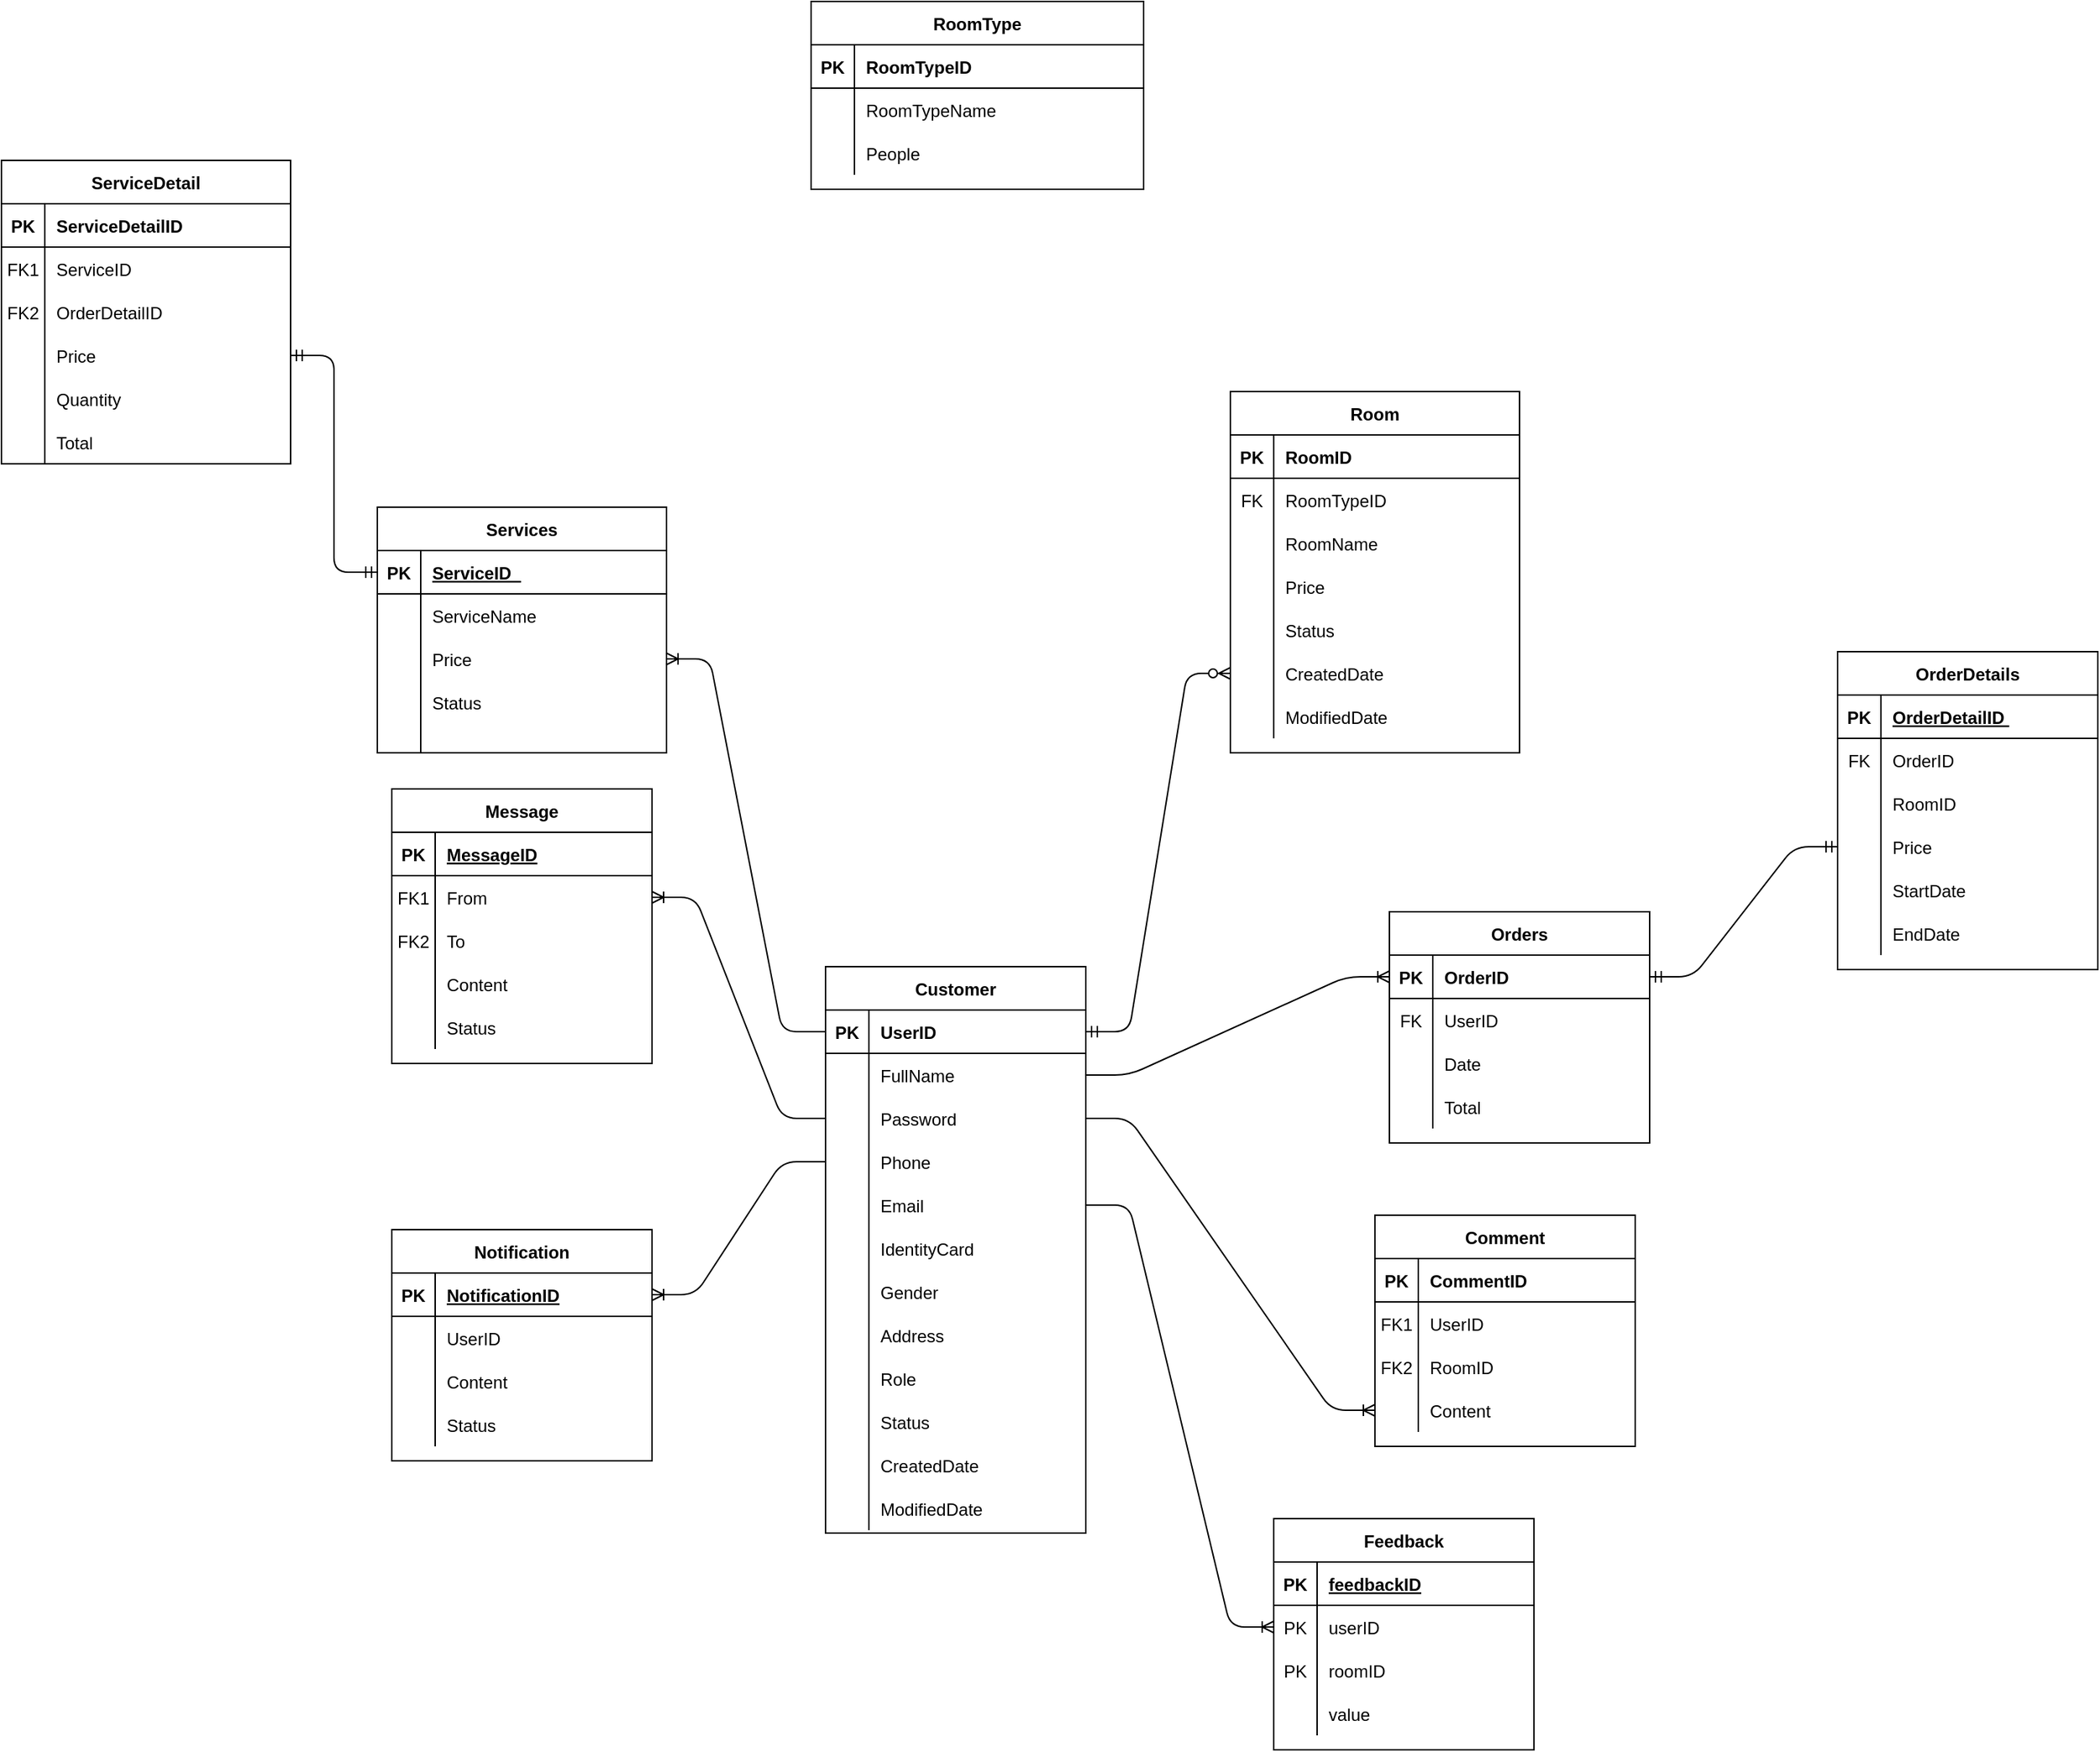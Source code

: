 <mxfile version="14.4.8" type="github">
  <diagram id="R2lEEEUBdFMjLlhIrx00" name="Page-1">
    <mxGraphModel dx="2507" dy="2073" grid="1" gridSize="10" guides="1" tooltips="1" connect="1" arrows="1" fold="1" page="1" pageScale="1" pageWidth="850" pageHeight="1100" math="0" shadow="0" extFonts="Permanent Marker^https://fonts.googleapis.com/css?family=Permanent+Marker">
      <root>
        <mxCell id="0" />
        <mxCell id="1" parent="0" />
        <mxCell id="v1CjHUXuJTy0p24sqQRY-21" value="Room" style="shape=table;startSize=30;container=1;collapsible=1;childLayout=tableLayout;fixedRows=1;rowLines=0;fontStyle=1;align=center;resizeLast=1;" parent="1" vertex="1">
          <mxGeometry x="610" y="150" width="200" height="250" as="geometry" />
        </mxCell>
        <mxCell id="v1CjHUXuJTy0p24sqQRY-22" value="" style="shape=partialRectangle;collapsible=0;dropTarget=0;pointerEvents=0;fillColor=none;top=0;left=0;bottom=1;right=0;points=[[0,0.5],[1,0.5]];portConstraint=eastwest;" parent="v1CjHUXuJTy0p24sqQRY-21" vertex="1">
          <mxGeometry y="30" width="200" height="30" as="geometry" />
        </mxCell>
        <mxCell id="v1CjHUXuJTy0p24sqQRY-23" value="PK" style="shape=partialRectangle;connectable=0;fillColor=none;top=0;left=0;bottom=0;right=0;fontStyle=1;overflow=hidden;" parent="v1CjHUXuJTy0p24sqQRY-22" vertex="1">
          <mxGeometry width="30" height="30" as="geometry" />
        </mxCell>
        <mxCell id="v1CjHUXuJTy0p24sqQRY-24" value="RoomID   " style="shape=partialRectangle;connectable=0;fillColor=none;top=0;left=0;bottom=0;right=0;align=left;spacingLeft=6;fontStyle=1;overflow=hidden;" parent="v1CjHUXuJTy0p24sqQRY-22" vertex="1">
          <mxGeometry x="30" width="170" height="30" as="geometry" />
        </mxCell>
        <mxCell id="v1CjHUXuJTy0p24sqQRY-25" value="" style="shape=partialRectangle;collapsible=0;dropTarget=0;pointerEvents=0;fillColor=none;top=0;left=0;bottom=0;right=0;points=[[0,0.5],[1,0.5]];portConstraint=eastwest;" parent="v1CjHUXuJTy0p24sqQRY-21" vertex="1">
          <mxGeometry y="60" width="200" height="30" as="geometry" />
        </mxCell>
        <mxCell id="v1CjHUXuJTy0p24sqQRY-26" value="FK" style="shape=partialRectangle;connectable=0;fillColor=none;top=0;left=0;bottom=0;right=0;editable=1;overflow=hidden;" parent="v1CjHUXuJTy0p24sqQRY-25" vertex="1">
          <mxGeometry width="30" height="30" as="geometry" />
        </mxCell>
        <mxCell id="v1CjHUXuJTy0p24sqQRY-27" value="RoomTypeID  " style="shape=partialRectangle;connectable=0;fillColor=none;top=0;left=0;bottom=0;right=0;align=left;spacingLeft=6;overflow=hidden;" parent="v1CjHUXuJTy0p24sqQRY-25" vertex="1">
          <mxGeometry x="30" width="170" height="30" as="geometry" />
        </mxCell>
        <mxCell id="v1CjHUXuJTy0p24sqQRY-28" value="" style="shape=partialRectangle;collapsible=0;dropTarget=0;pointerEvents=0;fillColor=none;top=0;left=0;bottom=0;right=0;points=[[0,0.5],[1,0.5]];portConstraint=eastwest;" parent="v1CjHUXuJTy0p24sqQRY-21" vertex="1">
          <mxGeometry y="90" width="200" height="30" as="geometry" />
        </mxCell>
        <mxCell id="v1CjHUXuJTy0p24sqQRY-29" value="" style="shape=partialRectangle;connectable=0;fillColor=none;top=0;left=0;bottom=0;right=0;editable=1;overflow=hidden;" parent="v1CjHUXuJTy0p24sqQRY-28" vertex="1">
          <mxGeometry width="30" height="30" as="geometry" />
        </mxCell>
        <mxCell id="v1CjHUXuJTy0p24sqQRY-30" value="RoomName  " style="shape=partialRectangle;connectable=0;fillColor=none;top=0;left=0;bottom=0;right=0;align=left;spacingLeft=6;overflow=hidden;" parent="v1CjHUXuJTy0p24sqQRY-28" vertex="1">
          <mxGeometry x="30" width="170" height="30" as="geometry" />
        </mxCell>
        <mxCell id="v1CjHUXuJTy0p24sqQRY-31" value="" style="shape=partialRectangle;collapsible=0;dropTarget=0;pointerEvents=0;fillColor=none;top=0;left=0;bottom=0;right=0;points=[[0,0.5],[1,0.5]];portConstraint=eastwest;" parent="v1CjHUXuJTy0p24sqQRY-21" vertex="1">
          <mxGeometry y="120" width="200" height="30" as="geometry" />
        </mxCell>
        <mxCell id="v1CjHUXuJTy0p24sqQRY-32" value="" style="shape=partialRectangle;connectable=0;fillColor=none;top=0;left=0;bottom=0;right=0;editable=1;overflow=hidden;" parent="v1CjHUXuJTy0p24sqQRY-31" vertex="1">
          <mxGeometry width="30" height="30" as="geometry" />
        </mxCell>
        <mxCell id="v1CjHUXuJTy0p24sqQRY-33" value="Price   " style="shape=partialRectangle;connectable=0;fillColor=none;top=0;left=0;bottom=0;right=0;align=left;spacingLeft=6;overflow=hidden;" parent="v1CjHUXuJTy0p24sqQRY-31" vertex="1">
          <mxGeometry x="30" width="170" height="30" as="geometry" />
        </mxCell>
        <mxCell id="v1CjHUXuJTy0p24sqQRY-34" value="" style="shape=partialRectangle;collapsible=0;dropTarget=0;pointerEvents=0;fillColor=none;top=0;left=0;bottom=0;right=0;points=[[0,0.5],[1,0.5]];portConstraint=eastwest;" parent="v1CjHUXuJTy0p24sqQRY-21" vertex="1">
          <mxGeometry y="150" width="200" height="30" as="geometry" />
        </mxCell>
        <mxCell id="v1CjHUXuJTy0p24sqQRY-35" value="" style="shape=partialRectangle;connectable=0;fillColor=none;top=0;left=0;bottom=0;right=0;editable=1;overflow=hidden;" parent="v1CjHUXuJTy0p24sqQRY-34" vertex="1">
          <mxGeometry width="30" height="30" as="geometry" />
        </mxCell>
        <mxCell id="v1CjHUXuJTy0p24sqQRY-36" value="Status   " style="shape=partialRectangle;connectable=0;fillColor=none;top=0;left=0;bottom=0;right=0;align=left;spacingLeft=6;overflow=hidden;" parent="v1CjHUXuJTy0p24sqQRY-34" vertex="1">
          <mxGeometry x="30" width="170" height="30" as="geometry" />
        </mxCell>
        <mxCell id="v1CjHUXuJTy0p24sqQRY-37" value="" style="shape=partialRectangle;collapsible=0;dropTarget=0;pointerEvents=0;fillColor=none;top=0;left=0;bottom=0;right=0;points=[[0,0.5],[1,0.5]];portConstraint=eastwest;" parent="v1CjHUXuJTy0p24sqQRY-21" vertex="1">
          <mxGeometry y="180" width="200" height="30" as="geometry" />
        </mxCell>
        <mxCell id="v1CjHUXuJTy0p24sqQRY-38" value="" style="shape=partialRectangle;connectable=0;fillColor=none;top=0;left=0;bottom=0;right=0;editable=1;overflow=hidden;" parent="v1CjHUXuJTy0p24sqQRY-37" vertex="1">
          <mxGeometry width="30" height="30" as="geometry" />
        </mxCell>
        <mxCell id="v1CjHUXuJTy0p24sqQRY-39" value="CreatedDate   " style="shape=partialRectangle;connectable=0;fillColor=none;top=0;left=0;bottom=0;right=0;align=left;spacingLeft=6;overflow=hidden;" parent="v1CjHUXuJTy0p24sqQRY-37" vertex="1">
          <mxGeometry x="30" width="170" height="30" as="geometry" />
        </mxCell>
        <mxCell id="v1CjHUXuJTy0p24sqQRY-40" value="" style="shape=partialRectangle;collapsible=0;dropTarget=0;pointerEvents=0;fillColor=none;top=0;left=0;bottom=0;right=0;points=[[0,0.5],[1,0.5]];portConstraint=eastwest;" parent="v1CjHUXuJTy0p24sqQRY-21" vertex="1">
          <mxGeometry y="210" width="200" height="30" as="geometry" />
        </mxCell>
        <mxCell id="v1CjHUXuJTy0p24sqQRY-41" value="" style="shape=partialRectangle;connectable=0;fillColor=none;top=0;left=0;bottom=0;right=0;editable=1;overflow=hidden;" parent="v1CjHUXuJTy0p24sqQRY-40" vertex="1">
          <mxGeometry width="30" height="30" as="geometry" />
        </mxCell>
        <mxCell id="v1CjHUXuJTy0p24sqQRY-42" value="ModifiedDate   " style="shape=partialRectangle;connectable=0;fillColor=none;top=0;left=0;bottom=0;right=0;align=left;spacingLeft=6;overflow=hidden;" parent="v1CjHUXuJTy0p24sqQRY-40" vertex="1">
          <mxGeometry x="30" width="170" height="30" as="geometry" />
        </mxCell>
        <mxCell id="v1CjHUXuJTy0p24sqQRY-43" value="RoomType" style="shape=table;startSize=30;container=1;collapsible=1;childLayout=tableLayout;fixedRows=1;rowLines=0;fontStyle=1;align=center;resizeLast=1;" parent="1" vertex="1">
          <mxGeometry x="320" y="-120" width="230" height="130" as="geometry" />
        </mxCell>
        <mxCell id="v1CjHUXuJTy0p24sqQRY-44" value="" style="shape=partialRectangle;collapsible=0;dropTarget=0;pointerEvents=0;fillColor=none;top=0;left=0;bottom=1;right=0;points=[[0,0.5],[1,0.5]];portConstraint=eastwest;" parent="v1CjHUXuJTy0p24sqQRY-43" vertex="1">
          <mxGeometry y="30" width="230" height="30" as="geometry" />
        </mxCell>
        <mxCell id="v1CjHUXuJTy0p24sqQRY-45" value="PK" style="shape=partialRectangle;connectable=0;fillColor=none;top=0;left=0;bottom=0;right=0;fontStyle=1;overflow=hidden;" parent="v1CjHUXuJTy0p24sqQRY-44" vertex="1">
          <mxGeometry width="30" height="30" as="geometry" />
        </mxCell>
        <mxCell id="v1CjHUXuJTy0p24sqQRY-46" value="RoomTypeID  " style="shape=partialRectangle;connectable=0;fillColor=none;top=0;left=0;bottom=0;right=0;align=left;spacingLeft=6;fontStyle=1;overflow=hidden;" parent="v1CjHUXuJTy0p24sqQRY-44" vertex="1">
          <mxGeometry x="30" width="200" height="30" as="geometry" />
        </mxCell>
        <mxCell id="v1CjHUXuJTy0p24sqQRY-47" value="" style="shape=partialRectangle;collapsible=0;dropTarget=0;pointerEvents=0;fillColor=none;top=0;left=0;bottom=0;right=0;points=[[0,0.5],[1,0.5]];portConstraint=eastwest;" parent="v1CjHUXuJTy0p24sqQRY-43" vertex="1">
          <mxGeometry y="60" width="230" height="30" as="geometry" />
        </mxCell>
        <mxCell id="v1CjHUXuJTy0p24sqQRY-48" value="" style="shape=partialRectangle;connectable=0;fillColor=none;top=0;left=0;bottom=0;right=0;editable=1;overflow=hidden;" parent="v1CjHUXuJTy0p24sqQRY-47" vertex="1">
          <mxGeometry width="30" height="30" as="geometry" />
        </mxCell>
        <mxCell id="v1CjHUXuJTy0p24sqQRY-49" value="RoomTypeName  " style="shape=partialRectangle;connectable=0;fillColor=none;top=0;left=0;bottom=0;right=0;align=left;spacingLeft=6;overflow=hidden;" parent="v1CjHUXuJTy0p24sqQRY-47" vertex="1">
          <mxGeometry x="30" width="200" height="30" as="geometry" />
        </mxCell>
        <mxCell id="v1CjHUXuJTy0p24sqQRY-50" value="" style="shape=partialRectangle;collapsible=0;dropTarget=0;pointerEvents=0;fillColor=none;top=0;left=0;bottom=0;right=0;points=[[0,0.5],[1,0.5]];portConstraint=eastwest;" parent="v1CjHUXuJTy0p24sqQRY-43" vertex="1">
          <mxGeometry y="90" width="230" height="30" as="geometry" />
        </mxCell>
        <mxCell id="v1CjHUXuJTy0p24sqQRY-51" value="" style="shape=partialRectangle;connectable=0;fillColor=none;top=0;left=0;bottom=0;right=0;editable=1;overflow=hidden;" parent="v1CjHUXuJTy0p24sqQRY-50" vertex="1">
          <mxGeometry width="30" height="30" as="geometry" />
        </mxCell>
        <mxCell id="v1CjHUXuJTy0p24sqQRY-52" value="People   " style="shape=partialRectangle;connectable=0;fillColor=none;top=0;left=0;bottom=0;right=0;align=left;spacingLeft=6;overflow=hidden;" parent="v1CjHUXuJTy0p24sqQRY-50" vertex="1">
          <mxGeometry x="30" width="200" height="30" as="geometry" />
        </mxCell>
        <mxCell id="v1CjHUXuJTy0p24sqQRY-53" value="Orders" style="shape=table;startSize=30;container=1;collapsible=1;childLayout=tableLayout;fixedRows=1;rowLines=0;fontStyle=1;align=center;resizeLast=1;" parent="1" vertex="1">
          <mxGeometry x="720" y="510" width="180" height="160" as="geometry" />
        </mxCell>
        <mxCell id="v1CjHUXuJTy0p24sqQRY-54" value="" style="shape=partialRectangle;collapsible=0;dropTarget=0;pointerEvents=0;fillColor=none;top=0;left=0;bottom=1;right=0;points=[[0,0.5],[1,0.5]];portConstraint=eastwest;" parent="v1CjHUXuJTy0p24sqQRY-53" vertex="1">
          <mxGeometry y="30" width="180" height="30" as="geometry" />
        </mxCell>
        <mxCell id="v1CjHUXuJTy0p24sqQRY-55" value="PK" style="shape=partialRectangle;connectable=0;fillColor=none;top=0;left=0;bottom=0;right=0;fontStyle=1;overflow=hidden;" parent="v1CjHUXuJTy0p24sqQRY-54" vertex="1">
          <mxGeometry width="30" height="30" as="geometry" />
        </mxCell>
        <mxCell id="v1CjHUXuJTy0p24sqQRY-56" value="OrderID " style="shape=partialRectangle;connectable=0;fillColor=none;top=0;left=0;bottom=0;right=0;align=left;spacingLeft=6;fontStyle=1;overflow=hidden;" parent="v1CjHUXuJTy0p24sqQRY-54" vertex="1">
          <mxGeometry x="30" width="150" height="30" as="geometry" />
        </mxCell>
        <mxCell id="v1CjHUXuJTy0p24sqQRY-57" value="" style="shape=partialRectangle;collapsible=0;dropTarget=0;pointerEvents=0;fillColor=none;top=0;left=0;bottom=0;right=0;points=[[0,0.5],[1,0.5]];portConstraint=eastwest;" parent="v1CjHUXuJTy0p24sqQRY-53" vertex="1">
          <mxGeometry y="60" width="180" height="30" as="geometry" />
        </mxCell>
        <mxCell id="v1CjHUXuJTy0p24sqQRY-58" value="FK" style="shape=partialRectangle;connectable=0;fillColor=none;top=0;left=0;bottom=0;right=0;editable=1;overflow=hidden;" parent="v1CjHUXuJTy0p24sqQRY-57" vertex="1">
          <mxGeometry width="30" height="30" as="geometry" />
        </mxCell>
        <mxCell id="v1CjHUXuJTy0p24sqQRY-59" value="UserID   " style="shape=partialRectangle;connectable=0;fillColor=none;top=0;left=0;bottom=0;right=0;align=left;spacingLeft=6;overflow=hidden;" parent="v1CjHUXuJTy0p24sqQRY-57" vertex="1">
          <mxGeometry x="30" width="150" height="30" as="geometry" />
        </mxCell>
        <mxCell id="v1CjHUXuJTy0p24sqQRY-60" value="" style="shape=partialRectangle;collapsible=0;dropTarget=0;pointerEvents=0;fillColor=none;top=0;left=0;bottom=0;right=0;points=[[0,0.5],[1,0.5]];portConstraint=eastwest;" parent="v1CjHUXuJTy0p24sqQRY-53" vertex="1">
          <mxGeometry y="90" width="180" height="30" as="geometry" />
        </mxCell>
        <mxCell id="v1CjHUXuJTy0p24sqQRY-61" value="" style="shape=partialRectangle;connectable=0;fillColor=none;top=0;left=0;bottom=0;right=0;editable=1;overflow=hidden;" parent="v1CjHUXuJTy0p24sqQRY-60" vertex="1">
          <mxGeometry width="30" height="30" as="geometry" />
        </mxCell>
        <mxCell id="v1CjHUXuJTy0p24sqQRY-62" value="Date  " style="shape=partialRectangle;connectable=0;fillColor=none;top=0;left=0;bottom=0;right=0;align=left;spacingLeft=6;overflow=hidden;" parent="v1CjHUXuJTy0p24sqQRY-60" vertex="1">
          <mxGeometry x="30" width="150" height="30" as="geometry" />
        </mxCell>
        <mxCell id="v1CjHUXuJTy0p24sqQRY-63" value="" style="shape=partialRectangle;collapsible=0;dropTarget=0;pointerEvents=0;fillColor=none;top=0;left=0;bottom=0;right=0;points=[[0,0.5],[1,0.5]];portConstraint=eastwest;" parent="v1CjHUXuJTy0p24sqQRY-53" vertex="1">
          <mxGeometry y="120" width="180" height="30" as="geometry" />
        </mxCell>
        <mxCell id="v1CjHUXuJTy0p24sqQRY-64" value="" style="shape=partialRectangle;connectable=0;fillColor=none;top=0;left=0;bottom=0;right=0;editable=1;overflow=hidden;" parent="v1CjHUXuJTy0p24sqQRY-63" vertex="1">
          <mxGeometry width="30" height="30" as="geometry" />
        </mxCell>
        <mxCell id="v1CjHUXuJTy0p24sqQRY-65" value="Total " style="shape=partialRectangle;connectable=0;fillColor=none;top=0;left=0;bottom=0;right=0;align=left;spacingLeft=6;overflow=hidden;" parent="v1CjHUXuJTy0p24sqQRY-63" vertex="1">
          <mxGeometry x="30" width="150" height="30" as="geometry" />
        </mxCell>
        <mxCell id="v1CjHUXuJTy0p24sqQRY-66" value="OrderDetails" style="shape=table;startSize=30;container=1;collapsible=1;childLayout=tableLayout;fixedRows=1;rowLines=0;fontStyle=1;align=center;resizeLast=1;" parent="1" vertex="1">
          <mxGeometry x="1030" y="330" width="180" height="220" as="geometry" />
        </mxCell>
        <mxCell id="v1CjHUXuJTy0p24sqQRY-67" value="" style="shape=partialRectangle;collapsible=0;dropTarget=0;pointerEvents=0;fillColor=none;top=0;left=0;bottom=1;right=0;points=[[0,0.5],[1,0.5]];portConstraint=eastwest;" parent="v1CjHUXuJTy0p24sqQRY-66" vertex="1">
          <mxGeometry y="30" width="180" height="30" as="geometry" />
        </mxCell>
        <mxCell id="v1CjHUXuJTy0p24sqQRY-68" value="PK" style="shape=partialRectangle;connectable=0;fillColor=none;top=0;left=0;bottom=0;right=0;fontStyle=1;overflow=hidden;" parent="v1CjHUXuJTy0p24sqQRY-67" vertex="1">
          <mxGeometry width="30" height="30" as="geometry" />
        </mxCell>
        <mxCell id="v1CjHUXuJTy0p24sqQRY-69" value="OrderDetailID " style="shape=partialRectangle;connectable=0;fillColor=none;top=0;left=0;bottom=0;right=0;align=left;spacingLeft=6;fontStyle=5;overflow=hidden;" parent="v1CjHUXuJTy0p24sqQRY-67" vertex="1">
          <mxGeometry x="30" width="150" height="30" as="geometry" />
        </mxCell>
        <mxCell id="v1CjHUXuJTy0p24sqQRY-70" value="" style="shape=partialRectangle;collapsible=0;dropTarget=0;pointerEvents=0;fillColor=none;top=0;left=0;bottom=0;right=0;points=[[0,0.5],[1,0.5]];portConstraint=eastwest;" parent="v1CjHUXuJTy0p24sqQRY-66" vertex="1">
          <mxGeometry y="60" width="180" height="30" as="geometry" />
        </mxCell>
        <mxCell id="v1CjHUXuJTy0p24sqQRY-71" value="FK" style="shape=partialRectangle;connectable=0;fillColor=none;top=0;left=0;bottom=0;right=0;editable=1;overflow=hidden;" parent="v1CjHUXuJTy0p24sqQRY-70" vertex="1">
          <mxGeometry width="30" height="30" as="geometry" />
        </mxCell>
        <mxCell id="v1CjHUXuJTy0p24sqQRY-72" value="OrderID  " style="shape=partialRectangle;connectable=0;fillColor=none;top=0;left=0;bottom=0;right=0;align=left;spacingLeft=6;overflow=hidden;" parent="v1CjHUXuJTy0p24sqQRY-70" vertex="1">
          <mxGeometry x="30" width="150" height="30" as="geometry" />
        </mxCell>
        <mxCell id="v1CjHUXuJTy0p24sqQRY-73" value="" style="shape=partialRectangle;collapsible=0;dropTarget=0;pointerEvents=0;fillColor=none;top=0;left=0;bottom=0;right=0;points=[[0,0.5],[1,0.5]];portConstraint=eastwest;" parent="v1CjHUXuJTy0p24sqQRY-66" vertex="1">
          <mxGeometry y="90" width="180" height="30" as="geometry" />
        </mxCell>
        <mxCell id="v1CjHUXuJTy0p24sqQRY-74" value="" style="shape=partialRectangle;connectable=0;fillColor=none;top=0;left=0;bottom=0;right=0;editable=1;overflow=hidden;" parent="v1CjHUXuJTy0p24sqQRY-73" vertex="1">
          <mxGeometry width="30" height="30" as="geometry" />
        </mxCell>
        <mxCell id="v1CjHUXuJTy0p24sqQRY-75" value="RoomID " style="shape=partialRectangle;connectable=0;fillColor=none;top=0;left=0;bottom=0;right=0;align=left;spacingLeft=6;overflow=hidden;" parent="v1CjHUXuJTy0p24sqQRY-73" vertex="1">
          <mxGeometry x="30" width="150" height="30" as="geometry" />
        </mxCell>
        <mxCell id="v1CjHUXuJTy0p24sqQRY-76" value="" style="shape=partialRectangle;collapsible=0;dropTarget=0;pointerEvents=0;fillColor=none;top=0;left=0;bottom=0;right=0;points=[[0,0.5],[1,0.5]];portConstraint=eastwest;" parent="v1CjHUXuJTy0p24sqQRY-66" vertex="1">
          <mxGeometry y="120" width="180" height="30" as="geometry" />
        </mxCell>
        <mxCell id="v1CjHUXuJTy0p24sqQRY-77" value="" style="shape=partialRectangle;connectable=0;fillColor=none;top=0;left=0;bottom=0;right=0;editable=1;overflow=hidden;" parent="v1CjHUXuJTy0p24sqQRY-76" vertex="1">
          <mxGeometry width="30" height="30" as="geometry" />
        </mxCell>
        <mxCell id="v1CjHUXuJTy0p24sqQRY-78" value="Price " style="shape=partialRectangle;connectable=0;fillColor=none;top=0;left=0;bottom=0;right=0;align=left;spacingLeft=6;overflow=hidden;" parent="v1CjHUXuJTy0p24sqQRY-76" vertex="1">
          <mxGeometry x="30" width="150" height="30" as="geometry" />
        </mxCell>
        <mxCell id="v1CjHUXuJTy0p24sqQRY-79" value="" style="shape=partialRectangle;collapsible=0;dropTarget=0;pointerEvents=0;fillColor=none;top=0;left=0;bottom=0;right=0;points=[[0,0.5],[1,0.5]];portConstraint=eastwest;" parent="v1CjHUXuJTy0p24sqQRY-66" vertex="1">
          <mxGeometry y="150" width="180" height="30" as="geometry" />
        </mxCell>
        <mxCell id="v1CjHUXuJTy0p24sqQRY-80" value="" style="shape=partialRectangle;connectable=0;fillColor=none;top=0;left=0;bottom=0;right=0;editable=1;overflow=hidden;" parent="v1CjHUXuJTy0p24sqQRY-79" vertex="1">
          <mxGeometry width="30" height="30" as="geometry" />
        </mxCell>
        <mxCell id="v1CjHUXuJTy0p24sqQRY-81" value="StartDate  " style="shape=partialRectangle;connectable=0;fillColor=none;top=0;left=0;bottom=0;right=0;align=left;spacingLeft=6;overflow=hidden;" parent="v1CjHUXuJTy0p24sqQRY-79" vertex="1">
          <mxGeometry x="30" width="150" height="30" as="geometry" />
        </mxCell>
        <mxCell id="v1CjHUXuJTy0p24sqQRY-82" value="" style="shape=partialRectangle;collapsible=0;dropTarget=0;pointerEvents=0;fillColor=none;top=0;left=0;bottom=0;right=0;points=[[0,0.5],[1,0.5]];portConstraint=eastwest;" parent="v1CjHUXuJTy0p24sqQRY-66" vertex="1">
          <mxGeometry y="180" width="180" height="30" as="geometry" />
        </mxCell>
        <mxCell id="v1CjHUXuJTy0p24sqQRY-83" value="" style="shape=partialRectangle;connectable=0;fillColor=none;top=0;left=0;bottom=0;right=0;editable=1;overflow=hidden;" parent="v1CjHUXuJTy0p24sqQRY-82" vertex="1">
          <mxGeometry width="30" height="30" as="geometry" />
        </mxCell>
        <mxCell id="v1CjHUXuJTy0p24sqQRY-84" value="EndDate " style="shape=partialRectangle;connectable=0;fillColor=none;top=0;left=0;bottom=0;right=0;align=left;spacingLeft=6;overflow=hidden;" parent="v1CjHUXuJTy0p24sqQRY-82" vertex="1">
          <mxGeometry x="30" width="150" height="30" as="geometry" />
        </mxCell>
        <mxCell id="v1CjHUXuJTy0p24sqQRY-85" value="Customer" style="shape=table;startSize=30;container=1;collapsible=1;childLayout=tableLayout;fixedRows=1;rowLines=0;fontStyle=1;align=center;resizeLast=1;" parent="1" vertex="1">
          <mxGeometry x="330" y="548" width="180" height="392" as="geometry" />
        </mxCell>
        <mxCell id="v1CjHUXuJTy0p24sqQRY-86" value="" style="shape=partialRectangle;collapsible=0;dropTarget=0;pointerEvents=0;fillColor=none;top=0;left=0;bottom=1;right=0;points=[[0,0.5],[1,0.5]];portConstraint=eastwest;" parent="v1CjHUXuJTy0p24sqQRY-85" vertex="1">
          <mxGeometry y="30" width="180" height="30" as="geometry" />
        </mxCell>
        <mxCell id="v1CjHUXuJTy0p24sqQRY-87" value="PK" style="shape=partialRectangle;connectable=0;fillColor=none;top=0;left=0;bottom=0;right=0;fontStyle=1;overflow=hidden;" parent="v1CjHUXuJTy0p24sqQRY-86" vertex="1">
          <mxGeometry width="30" height="30" as="geometry" />
        </mxCell>
        <mxCell id="v1CjHUXuJTy0p24sqQRY-88" value="UserID  " style="shape=partialRectangle;connectable=0;fillColor=none;top=0;left=0;bottom=0;right=0;align=left;spacingLeft=6;fontStyle=1;overflow=hidden;" parent="v1CjHUXuJTy0p24sqQRY-86" vertex="1">
          <mxGeometry x="30" width="150" height="30" as="geometry" />
        </mxCell>
        <mxCell id="v1CjHUXuJTy0p24sqQRY-89" value="" style="shape=partialRectangle;collapsible=0;dropTarget=0;pointerEvents=0;fillColor=none;top=0;left=0;bottom=0;right=0;points=[[0,0.5],[1,0.5]];portConstraint=eastwest;" parent="v1CjHUXuJTy0p24sqQRY-85" vertex="1">
          <mxGeometry y="60" width="180" height="30" as="geometry" />
        </mxCell>
        <mxCell id="v1CjHUXuJTy0p24sqQRY-90" value="" style="shape=partialRectangle;connectable=0;fillColor=none;top=0;left=0;bottom=0;right=0;editable=1;overflow=hidden;" parent="v1CjHUXuJTy0p24sqQRY-89" vertex="1">
          <mxGeometry width="30" height="30" as="geometry" />
        </mxCell>
        <mxCell id="v1CjHUXuJTy0p24sqQRY-91" value="FullName " style="shape=partialRectangle;connectable=0;fillColor=none;top=0;left=0;bottom=0;right=0;align=left;spacingLeft=6;overflow=hidden;" parent="v1CjHUXuJTy0p24sqQRY-89" vertex="1">
          <mxGeometry x="30" width="150" height="30" as="geometry" />
        </mxCell>
        <mxCell id="v1CjHUXuJTy0p24sqQRY-92" value="" style="shape=partialRectangle;collapsible=0;dropTarget=0;pointerEvents=0;fillColor=none;top=0;left=0;bottom=0;right=0;points=[[0,0.5],[1,0.5]];portConstraint=eastwest;" parent="v1CjHUXuJTy0p24sqQRY-85" vertex="1">
          <mxGeometry y="90" width="180" height="30" as="geometry" />
        </mxCell>
        <mxCell id="v1CjHUXuJTy0p24sqQRY-93" value="" style="shape=partialRectangle;connectable=0;fillColor=none;top=0;left=0;bottom=0;right=0;editable=1;overflow=hidden;" parent="v1CjHUXuJTy0p24sqQRY-92" vertex="1">
          <mxGeometry width="30" height="30" as="geometry" />
        </mxCell>
        <mxCell id="v1CjHUXuJTy0p24sqQRY-94" value="Password   " style="shape=partialRectangle;connectable=0;fillColor=none;top=0;left=0;bottom=0;right=0;align=left;spacingLeft=6;overflow=hidden;" parent="v1CjHUXuJTy0p24sqQRY-92" vertex="1">
          <mxGeometry x="30" width="150" height="30" as="geometry" />
        </mxCell>
        <mxCell id="v1CjHUXuJTy0p24sqQRY-95" value="" style="shape=partialRectangle;collapsible=0;dropTarget=0;pointerEvents=0;fillColor=none;top=0;left=0;bottom=0;right=0;points=[[0,0.5],[1,0.5]];portConstraint=eastwest;" parent="v1CjHUXuJTy0p24sqQRY-85" vertex="1">
          <mxGeometry y="120" width="180" height="30" as="geometry" />
        </mxCell>
        <mxCell id="v1CjHUXuJTy0p24sqQRY-96" value="" style="shape=partialRectangle;connectable=0;fillColor=none;top=0;left=0;bottom=0;right=0;editable=1;overflow=hidden;" parent="v1CjHUXuJTy0p24sqQRY-95" vertex="1">
          <mxGeometry width="30" height="30" as="geometry" />
        </mxCell>
        <mxCell id="v1CjHUXuJTy0p24sqQRY-97" value="Phone  " style="shape=partialRectangle;connectable=0;fillColor=none;top=0;left=0;bottom=0;right=0;align=left;spacingLeft=6;overflow=hidden;" parent="v1CjHUXuJTy0p24sqQRY-95" vertex="1">
          <mxGeometry x="30" width="150" height="30" as="geometry" />
        </mxCell>
        <mxCell id="v1CjHUXuJTy0p24sqQRY-98" value="" style="shape=partialRectangle;collapsible=0;dropTarget=0;pointerEvents=0;fillColor=none;top=0;left=0;bottom=0;right=0;points=[[0,0.5],[1,0.5]];portConstraint=eastwest;" parent="v1CjHUXuJTy0p24sqQRY-85" vertex="1">
          <mxGeometry y="150" width="180" height="30" as="geometry" />
        </mxCell>
        <mxCell id="v1CjHUXuJTy0p24sqQRY-99" value="" style="shape=partialRectangle;connectable=0;fillColor=none;top=0;left=0;bottom=0;right=0;editable=1;overflow=hidden;" parent="v1CjHUXuJTy0p24sqQRY-98" vertex="1">
          <mxGeometry width="30" height="30" as="geometry" />
        </mxCell>
        <mxCell id="v1CjHUXuJTy0p24sqQRY-100" value="Email    " style="shape=partialRectangle;connectable=0;fillColor=none;top=0;left=0;bottom=0;right=0;align=left;spacingLeft=6;overflow=hidden;" parent="v1CjHUXuJTy0p24sqQRY-98" vertex="1">
          <mxGeometry x="30" width="150" height="30" as="geometry" />
        </mxCell>
        <mxCell id="v1CjHUXuJTy0p24sqQRY-101" value="" style="shape=partialRectangle;collapsible=0;dropTarget=0;pointerEvents=0;fillColor=none;top=0;left=0;bottom=0;right=0;points=[[0,0.5],[1,0.5]];portConstraint=eastwest;" parent="v1CjHUXuJTy0p24sqQRY-85" vertex="1">
          <mxGeometry y="180" width="180" height="30" as="geometry" />
        </mxCell>
        <mxCell id="v1CjHUXuJTy0p24sqQRY-102" value="" style="shape=partialRectangle;connectable=0;fillColor=none;top=0;left=0;bottom=0;right=0;editable=1;overflow=hidden;" parent="v1CjHUXuJTy0p24sqQRY-101" vertex="1">
          <mxGeometry width="30" height="30" as="geometry" />
        </mxCell>
        <mxCell id="v1CjHUXuJTy0p24sqQRY-103" value="IdentityCard  " style="shape=partialRectangle;connectable=0;fillColor=none;top=0;left=0;bottom=0;right=0;align=left;spacingLeft=6;overflow=hidden;" parent="v1CjHUXuJTy0p24sqQRY-101" vertex="1">
          <mxGeometry x="30" width="150" height="30" as="geometry" />
        </mxCell>
        <mxCell id="v1CjHUXuJTy0p24sqQRY-104" value="" style="shape=partialRectangle;collapsible=0;dropTarget=0;pointerEvents=0;fillColor=none;top=0;left=0;bottom=0;right=0;points=[[0,0.5],[1,0.5]];portConstraint=eastwest;" parent="v1CjHUXuJTy0p24sqQRY-85" vertex="1">
          <mxGeometry y="210" width="180" height="30" as="geometry" />
        </mxCell>
        <mxCell id="v1CjHUXuJTy0p24sqQRY-105" value="" style="shape=partialRectangle;connectable=0;fillColor=none;top=0;left=0;bottom=0;right=0;editable=1;overflow=hidden;" parent="v1CjHUXuJTy0p24sqQRY-104" vertex="1">
          <mxGeometry width="30" height="30" as="geometry" />
        </mxCell>
        <mxCell id="v1CjHUXuJTy0p24sqQRY-106" value="Gender " style="shape=partialRectangle;connectable=0;fillColor=none;top=0;left=0;bottom=0;right=0;align=left;spacingLeft=6;overflow=hidden;" parent="v1CjHUXuJTy0p24sqQRY-104" vertex="1">
          <mxGeometry x="30" width="150" height="30" as="geometry" />
        </mxCell>
        <mxCell id="v1CjHUXuJTy0p24sqQRY-107" value="" style="shape=partialRectangle;collapsible=0;dropTarget=0;pointerEvents=0;fillColor=none;top=0;left=0;bottom=0;right=0;points=[[0,0.5],[1,0.5]];portConstraint=eastwest;" parent="v1CjHUXuJTy0p24sqQRY-85" vertex="1">
          <mxGeometry y="240" width="180" height="30" as="geometry" />
        </mxCell>
        <mxCell id="v1CjHUXuJTy0p24sqQRY-108" value="" style="shape=partialRectangle;connectable=0;fillColor=none;top=0;left=0;bottom=0;right=0;editable=1;overflow=hidden;" parent="v1CjHUXuJTy0p24sqQRY-107" vertex="1">
          <mxGeometry width="30" height="30" as="geometry" />
        </mxCell>
        <mxCell id="v1CjHUXuJTy0p24sqQRY-109" value="Address  " style="shape=partialRectangle;connectable=0;fillColor=none;top=0;left=0;bottom=0;right=0;align=left;spacingLeft=6;overflow=hidden;" parent="v1CjHUXuJTy0p24sqQRY-107" vertex="1">
          <mxGeometry x="30" width="150" height="30" as="geometry" />
        </mxCell>
        <mxCell id="v1CjHUXuJTy0p24sqQRY-110" value="" style="shape=partialRectangle;collapsible=0;dropTarget=0;pointerEvents=0;fillColor=none;top=0;left=0;bottom=0;right=0;points=[[0,0.5],[1,0.5]];portConstraint=eastwest;" parent="v1CjHUXuJTy0p24sqQRY-85" vertex="1">
          <mxGeometry y="270" width="180" height="30" as="geometry" />
        </mxCell>
        <mxCell id="v1CjHUXuJTy0p24sqQRY-111" value="" style="shape=partialRectangle;connectable=0;fillColor=none;top=0;left=0;bottom=0;right=0;editable=1;overflow=hidden;" parent="v1CjHUXuJTy0p24sqQRY-110" vertex="1">
          <mxGeometry width="30" height="30" as="geometry" />
        </mxCell>
        <mxCell id="v1CjHUXuJTy0p24sqQRY-112" value="Role   " style="shape=partialRectangle;connectable=0;fillColor=none;top=0;left=0;bottom=0;right=0;align=left;spacingLeft=6;overflow=hidden;" parent="v1CjHUXuJTy0p24sqQRY-110" vertex="1">
          <mxGeometry x="30" width="150" height="30" as="geometry" />
        </mxCell>
        <mxCell id="v1CjHUXuJTy0p24sqQRY-113" value="" style="shape=partialRectangle;collapsible=0;dropTarget=0;pointerEvents=0;fillColor=none;top=0;left=0;bottom=0;right=0;points=[[0,0.5],[1,0.5]];portConstraint=eastwest;" parent="v1CjHUXuJTy0p24sqQRY-85" vertex="1">
          <mxGeometry y="300" width="180" height="30" as="geometry" />
        </mxCell>
        <mxCell id="v1CjHUXuJTy0p24sqQRY-114" value="" style="shape=partialRectangle;connectable=0;fillColor=none;top=0;left=0;bottom=0;right=0;editable=1;overflow=hidden;" parent="v1CjHUXuJTy0p24sqQRY-113" vertex="1">
          <mxGeometry width="30" height="30" as="geometry" />
        </mxCell>
        <mxCell id="v1CjHUXuJTy0p24sqQRY-115" value="Status " style="shape=partialRectangle;connectable=0;fillColor=none;top=0;left=0;bottom=0;right=0;align=left;spacingLeft=6;overflow=hidden;" parent="v1CjHUXuJTy0p24sqQRY-113" vertex="1">
          <mxGeometry x="30" width="150" height="30" as="geometry" />
        </mxCell>
        <mxCell id="v1CjHUXuJTy0p24sqQRY-116" value="" style="shape=partialRectangle;collapsible=0;dropTarget=0;pointerEvents=0;fillColor=none;top=0;left=0;bottom=0;right=0;points=[[0,0.5],[1,0.5]];portConstraint=eastwest;" parent="v1CjHUXuJTy0p24sqQRY-85" vertex="1">
          <mxGeometry y="330" width="180" height="30" as="geometry" />
        </mxCell>
        <mxCell id="v1CjHUXuJTy0p24sqQRY-117" value="" style="shape=partialRectangle;connectable=0;fillColor=none;top=0;left=0;bottom=0;right=0;editable=1;overflow=hidden;" parent="v1CjHUXuJTy0p24sqQRY-116" vertex="1">
          <mxGeometry width="30" height="30" as="geometry" />
        </mxCell>
        <mxCell id="v1CjHUXuJTy0p24sqQRY-118" value="CreatedDate  " style="shape=partialRectangle;connectable=0;fillColor=none;top=0;left=0;bottom=0;right=0;align=left;spacingLeft=6;overflow=hidden;" parent="v1CjHUXuJTy0p24sqQRY-116" vertex="1">
          <mxGeometry x="30" width="150" height="30" as="geometry" />
        </mxCell>
        <mxCell id="v1CjHUXuJTy0p24sqQRY-119" value="" style="shape=partialRectangle;collapsible=0;dropTarget=0;pointerEvents=0;fillColor=none;top=0;left=0;bottom=0;right=0;points=[[0,0.5],[1,0.5]];portConstraint=eastwest;" parent="v1CjHUXuJTy0p24sqQRY-85" vertex="1">
          <mxGeometry y="360" width="180" height="30" as="geometry" />
        </mxCell>
        <mxCell id="v1CjHUXuJTy0p24sqQRY-120" value="" style="shape=partialRectangle;connectable=0;fillColor=none;top=0;left=0;bottom=0;right=0;editable=1;overflow=hidden;" parent="v1CjHUXuJTy0p24sqQRY-119" vertex="1">
          <mxGeometry width="30" height="30" as="geometry" />
        </mxCell>
        <mxCell id="v1CjHUXuJTy0p24sqQRY-121" value="ModifiedDate " style="shape=partialRectangle;connectable=0;fillColor=none;top=0;left=0;bottom=0;right=0;align=left;spacingLeft=6;overflow=hidden;" parent="v1CjHUXuJTy0p24sqQRY-119" vertex="1">
          <mxGeometry x="30" width="150" height="30" as="geometry" />
        </mxCell>
        <mxCell id="v1CjHUXuJTy0p24sqQRY-126" value="Comment" style="shape=table;startSize=30;container=1;collapsible=1;childLayout=tableLayout;fixedRows=1;rowLines=0;fontStyle=1;align=center;resizeLast=1;" parent="1" vertex="1">
          <mxGeometry x="710" y="720" width="180" height="160" as="geometry" />
        </mxCell>
        <mxCell id="v1CjHUXuJTy0p24sqQRY-127" value="" style="shape=partialRectangle;collapsible=0;dropTarget=0;pointerEvents=0;fillColor=none;top=0;left=0;bottom=1;right=0;points=[[0,0.5],[1,0.5]];portConstraint=eastwest;" parent="v1CjHUXuJTy0p24sqQRY-126" vertex="1">
          <mxGeometry y="30" width="180" height="30" as="geometry" />
        </mxCell>
        <mxCell id="v1CjHUXuJTy0p24sqQRY-128" value="PK" style="shape=partialRectangle;connectable=0;fillColor=none;top=0;left=0;bottom=0;right=0;fontStyle=1;overflow=hidden;" parent="v1CjHUXuJTy0p24sqQRY-127" vertex="1">
          <mxGeometry width="30" height="30" as="geometry" />
        </mxCell>
        <mxCell id="v1CjHUXuJTy0p24sqQRY-129" value="CommentID" style="shape=partialRectangle;connectable=0;fillColor=none;top=0;left=0;bottom=0;right=0;align=left;spacingLeft=6;fontStyle=1;overflow=hidden;" parent="v1CjHUXuJTy0p24sqQRY-127" vertex="1">
          <mxGeometry x="30" width="150" height="30" as="geometry" />
        </mxCell>
        <mxCell id="v1CjHUXuJTy0p24sqQRY-130" value="" style="shape=partialRectangle;collapsible=0;dropTarget=0;pointerEvents=0;fillColor=none;top=0;left=0;bottom=0;right=0;points=[[0,0.5],[1,0.5]];portConstraint=eastwest;" parent="v1CjHUXuJTy0p24sqQRY-126" vertex="1">
          <mxGeometry y="60" width="180" height="30" as="geometry" />
        </mxCell>
        <mxCell id="v1CjHUXuJTy0p24sqQRY-131" value="FK1" style="shape=partialRectangle;connectable=0;fillColor=none;top=0;left=0;bottom=0;right=0;editable=1;overflow=hidden;" parent="v1CjHUXuJTy0p24sqQRY-130" vertex="1">
          <mxGeometry width="30" height="30" as="geometry" />
        </mxCell>
        <mxCell id="v1CjHUXuJTy0p24sqQRY-132" value="UserID" style="shape=partialRectangle;connectable=0;fillColor=none;top=0;left=0;bottom=0;right=0;align=left;spacingLeft=6;overflow=hidden;" parent="v1CjHUXuJTy0p24sqQRY-130" vertex="1">
          <mxGeometry x="30" width="150" height="30" as="geometry" />
        </mxCell>
        <mxCell id="v1CjHUXuJTy0p24sqQRY-133" value="" style="shape=partialRectangle;collapsible=0;dropTarget=0;pointerEvents=0;fillColor=none;top=0;left=0;bottom=0;right=0;points=[[0,0.5],[1,0.5]];portConstraint=eastwest;" parent="v1CjHUXuJTy0p24sqQRY-126" vertex="1">
          <mxGeometry y="90" width="180" height="30" as="geometry" />
        </mxCell>
        <mxCell id="v1CjHUXuJTy0p24sqQRY-134" value="FK2" style="shape=partialRectangle;connectable=0;fillColor=none;top=0;left=0;bottom=0;right=0;editable=1;overflow=hidden;" parent="v1CjHUXuJTy0p24sqQRY-133" vertex="1">
          <mxGeometry width="30" height="30" as="geometry" />
        </mxCell>
        <mxCell id="v1CjHUXuJTy0p24sqQRY-135" value="RoomID" style="shape=partialRectangle;connectable=0;fillColor=none;top=0;left=0;bottom=0;right=0;align=left;spacingLeft=6;overflow=hidden;" parent="v1CjHUXuJTy0p24sqQRY-133" vertex="1">
          <mxGeometry x="30" width="150" height="30" as="geometry" />
        </mxCell>
        <mxCell id="v1CjHUXuJTy0p24sqQRY-136" value="" style="shape=partialRectangle;collapsible=0;dropTarget=0;pointerEvents=0;fillColor=none;top=0;left=0;bottom=0;right=0;points=[[0,0.5],[1,0.5]];portConstraint=eastwest;" parent="v1CjHUXuJTy0p24sqQRY-126" vertex="1">
          <mxGeometry y="120" width="180" height="30" as="geometry" />
        </mxCell>
        <mxCell id="v1CjHUXuJTy0p24sqQRY-137" value="" style="shape=partialRectangle;connectable=0;fillColor=none;top=0;left=0;bottom=0;right=0;editable=1;overflow=hidden;" parent="v1CjHUXuJTy0p24sqQRY-136" vertex="1">
          <mxGeometry width="30" height="30" as="geometry" />
        </mxCell>
        <mxCell id="v1CjHUXuJTy0p24sqQRY-138" value="Content" style="shape=partialRectangle;connectable=0;fillColor=none;top=0;left=0;bottom=0;right=0;align=left;spacingLeft=6;overflow=hidden;" parent="v1CjHUXuJTy0p24sqQRY-136" vertex="1">
          <mxGeometry x="30" width="150" height="30" as="geometry" />
        </mxCell>
        <mxCell id="v1CjHUXuJTy0p24sqQRY-141" value="Feedback" style="shape=table;startSize=30;container=1;collapsible=1;childLayout=tableLayout;fixedRows=1;rowLines=0;fontStyle=1;align=center;resizeLast=1;" parent="1" vertex="1">
          <mxGeometry x="640" y="930" width="180" height="160" as="geometry" />
        </mxCell>
        <mxCell id="v1CjHUXuJTy0p24sqQRY-142" value="" style="shape=partialRectangle;collapsible=0;dropTarget=0;pointerEvents=0;fillColor=none;top=0;left=0;bottom=1;right=0;points=[[0,0.5],[1,0.5]];portConstraint=eastwest;" parent="v1CjHUXuJTy0p24sqQRY-141" vertex="1">
          <mxGeometry y="30" width="180" height="30" as="geometry" />
        </mxCell>
        <mxCell id="v1CjHUXuJTy0p24sqQRY-143" value="PK" style="shape=partialRectangle;connectable=0;fillColor=none;top=0;left=0;bottom=0;right=0;fontStyle=1;overflow=hidden;" parent="v1CjHUXuJTy0p24sqQRY-142" vertex="1">
          <mxGeometry width="30" height="30" as="geometry" />
        </mxCell>
        <mxCell id="v1CjHUXuJTy0p24sqQRY-144" value="feedbackID" style="shape=partialRectangle;connectable=0;fillColor=none;top=0;left=0;bottom=0;right=0;align=left;spacingLeft=6;fontStyle=5;overflow=hidden;" parent="v1CjHUXuJTy0p24sqQRY-142" vertex="1">
          <mxGeometry x="30" width="150" height="30" as="geometry" />
        </mxCell>
        <mxCell id="v1CjHUXuJTy0p24sqQRY-145" value="" style="shape=partialRectangle;collapsible=0;dropTarget=0;pointerEvents=0;fillColor=none;top=0;left=0;bottom=0;right=0;points=[[0,0.5],[1,0.5]];portConstraint=eastwest;" parent="v1CjHUXuJTy0p24sqQRY-141" vertex="1">
          <mxGeometry y="60" width="180" height="30" as="geometry" />
        </mxCell>
        <mxCell id="v1CjHUXuJTy0p24sqQRY-146" value="PK" style="shape=partialRectangle;connectable=0;fillColor=none;top=0;left=0;bottom=0;right=0;editable=1;overflow=hidden;" parent="v1CjHUXuJTy0p24sqQRY-145" vertex="1">
          <mxGeometry width="30" height="30" as="geometry" />
        </mxCell>
        <mxCell id="v1CjHUXuJTy0p24sqQRY-147" value="userID" style="shape=partialRectangle;connectable=0;fillColor=none;top=0;left=0;bottom=0;right=0;align=left;spacingLeft=6;overflow=hidden;" parent="v1CjHUXuJTy0p24sqQRY-145" vertex="1">
          <mxGeometry x="30" width="150" height="30" as="geometry" />
        </mxCell>
        <mxCell id="v1CjHUXuJTy0p24sqQRY-148" value="" style="shape=partialRectangle;collapsible=0;dropTarget=0;pointerEvents=0;fillColor=none;top=0;left=0;bottom=0;right=0;points=[[0,0.5],[1,0.5]];portConstraint=eastwest;" parent="v1CjHUXuJTy0p24sqQRY-141" vertex="1">
          <mxGeometry y="90" width="180" height="30" as="geometry" />
        </mxCell>
        <mxCell id="v1CjHUXuJTy0p24sqQRY-149" value="PK" style="shape=partialRectangle;connectable=0;fillColor=none;top=0;left=0;bottom=0;right=0;editable=1;overflow=hidden;" parent="v1CjHUXuJTy0p24sqQRY-148" vertex="1">
          <mxGeometry width="30" height="30" as="geometry" />
        </mxCell>
        <mxCell id="v1CjHUXuJTy0p24sqQRY-150" value="roomID" style="shape=partialRectangle;connectable=0;fillColor=none;top=0;left=0;bottom=0;right=0;align=left;spacingLeft=6;overflow=hidden;" parent="v1CjHUXuJTy0p24sqQRY-148" vertex="1">
          <mxGeometry x="30" width="150" height="30" as="geometry" />
        </mxCell>
        <mxCell id="v1CjHUXuJTy0p24sqQRY-151" value="" style="shape=partialRectangle;collapsible=0;dropTarget=0;pointerEvents=0;fillColor=none;top=0;left=0;bottom=0;right=0;points=[[0,0.5],[1,0.5]];portConstraint=eastwest;" parent="v1CjHUXuJTy0p24sqQRY-141" vertex="1">
          <mxGeometry y="120" width="180" height="30" as="geometry" />
        </mxCell>
        <mxCell id="v1CjHUXuJTy0p24sqQRY-152" value="" style="shape=partialRectangle;connectable=0;fillColor=none;top=0;left=0;bottom=0;right=0;editable=1;overflow=hidden;" parent="v1CjHUXuJTy0p24sqQRY-151" vertex="1">
          <mxGeometry width="30" height="30" as="geometry" />
        </mxCell>
        <mxCell id="v1CjHUXuJTy0p24sqQRY-153" value="value" style="shape=partialRectangle;connectable=0;fillColor=none;top=0;left=0;bottom=0;right=0;align=left;spacingLeft=6;overflow=hidden;" parent="v1CjHUXuJTy0p24sqQRY-151" vertex="1">
          <mxGeometry x="30" width="150" height="30" as="geometry" />
        </mxCell>
        <mxCell id="v1CjHUXuJTy0p24sqQRY-156" value="Notification" style="shape=table;startSize=30;container=1;collapsible=1;childLayout=tableLayout;fixedRows=1;rowLines=0;fontStyle=1;align=center;resizeLast=1;" parent="1" vertex="1">
          <mxGeometry x="30" y="730" width="180" height="160" as="geometry" />
        </mxCell>
        <mxCell id="v1CjHUXuJTy0p24sqQRY-157" value="" style="shape=partialRectangle;collapsible=0;dropTarget=0;pointerEvents=0;fillColor=none;top=0;left=0;bottom=1;right=0;points=[[0,0.5],[1,0.5]];portConstraint=eastwest;" parent="v1CjHUXuJTy0p24sqQRY-156" vertex="1">
          <mxGeometry y="30" width="180" height="30" as="geometry" />
        </mxCell>
        <mxCell id="v1CjHUXuJTy0p24sqQRY-158" value="PK" style="shape=partialRectangle;connectable=0;fillColor=none;top=0;left=0;bottom=0;right=0;fontStyle=1;overflow=hidden;" parent="v1CjHUXuJTy0p24sqQRY-157" vertex="1">
          <mxGeometry width="30" height="30" as="geometry" />
        </mxCell>
        <mxCell id="v1CjHUXuJTy0p24sqQRY-159" value="NotificationID" style="shape=partialRectangle;connectable=0;fillColor=none;top=0;left=0;bottom=0;right=0;align=left;spacingLeft=6;fontStyle=5;overflow=hidden;" parent="v1CjHUXuJTy0p24sqQRY-157" vertex="1">
          <mxGeometry x="30" width="150" height="30" as="geometry" />
        </mxCell>
        <mxCell id="v1CjHUXuJTy0p24sqQRY-160" value="" style="shape=partialRectangle;collapsible=0;dropTarget=0;pointerEvents=0;fillColor=none;top=0;left=0;bottom=0;right=0;points=[[0,0.5],[1,0.5]];portConstraint=eastwest;" parent="v1CjHUXuJTy0p24sqQRY-156" vertex="1">
          <mxGeometry y="60" width="180" height="30" as="geometry" />
        </mxCell>
        <mxCell id="v1CjHUXuJTy0p24sqQRY-161" value="" style="shape=partialRectangle;connectable=0;fillColor=none;top=0;left=0;bottom=0;right=0;editable=1;overflow=hidden;" parent="v1CjHUXuJTy0p24sqQRY-160" vertex="1">
          <mxGeometry width="30" height="30" as="geometry" />
        </mxCell>
        <mxCell id="v1CjHUXuJTy0p24sqQRY-162" value="UserID" style="shape=partialRectangle;connectable=0;fillColor=none;top=0;left=0;bottom=0;right=0;align=left;spacingLeft=6;overflow=hidden;" parent="v1CjHUXuJTy0p24sqQRY-160" vertex="1">
          <mxGeometry x="30" width="150" height="30" as="geometry" />
        </mxCell>
        <mxCell id="v1CjHUXuJTy0p24sqQRY-163" value="" style="shape=partialRectangle;collapsible=0;dropTarget=0;pointerEvents=0;fillColor=none;top=0;left=0;bottom=0;right=0;points=[[0,0.5],[1,0.5]];portConstraint=eastwest;" parent="v1CjHUXuJTy0p24sqQRY-156" vertex="1">
          <mxGeometry y="90" width="180" height="30" as="geometry" />
        </mxCell>
        <mxCell id="v1CjHUXuJTy0p24sqQRY-164" value="" style="shape=partialRectangle;connectable=0;fillColor=none;top=0;left=0;bottom=0;right=0;editable=1;overflow=hidden;" parent="v1CjHUXuJTy0p24sqQRY-163" vertex="1">
          <mxGeometry width="30" height="30" as="geometry" />
        </mxCell>
        <mxCell id="v1CjHUXuJTy0p24sqQRY-165" value="Content" style="shape=partialRectangle;connectable=0;fillColor=none;top=0;left=0;bottom=0;right=0;align=left;spacingLeft=6;overflow=hidden;" parent="v1CjHUXuJTy0p24sqQRY-163" vertex="1">
          <mxGeometry x="30" width="150" height="30" as="geometry" />
        </mxCell>
        <mxCell id="v1CjHUXuJTy0p24sqQRY-166" value="" style="shape=partialRectangle;collapsible=0;dropTarget=0;pointerEvents=0;fillColor=none;top=0;left=0;bottom=0;right=0;points=[[0,0.5],[1,0.5]];portConstraint=eastwest;" parent="v1CjHUXuJTy0p24sqQRY-156" vertex="1">
          <mxGeometry y="120" width="180" height="30" as="geometry" />
        </mxCell>
        <mxCell id="v1CjHUXuJTy0p24sqQRY-167" value="" style="shape=partialRectangle;connectable=0;fillColor=none;top=0;left=0;bottom=0;right=0;editable=1;overflow=hidden;" parent="v1CjHUXuJTy0p24sqQRY-166" vertex="1">
          <mxGeometry width="30" height="30" as="geometry" />
        </mxCell>
        <mxCell id="v1CjHUXuJTy0p24sqQRY-168" value="Status" style="shape=partialRectangle;connectable=0;fillColor=none;top=0;left=0;bottom=0;right=0;align=left;spacingLeft=6;overflow=hidden;" parent="v1CjHUXuJTy0p24sqQRY-166" vertex="1">
          <mxGeometry x="30" width="150" height="30" as="geometry" />
        </mxCell>
        <mxCell id="v1CjHUXuJTy0p24sqQRY-170" value="Message" style="shape=table;startSize=30;container=1;collapsible=1;childLayout=tableLayout;fixedRows=1;rowLines=0;fontStyle=1;align=center;resizeLast=1;" parent="1" vertex="1">
          <mxGeometry x="30" y="425" width="180" height="190" as="geometry" />
        </mxCell>
        <mxCell id="v1CjHUXuJTy0p24sqQRY-171" value="" style="shape=partialRectangle;collapsible=0;dropTarget=0;pointerEvents=0;fillColor=none;top=0;left=0;bottom=1;right=0;points=[[0,0.5],[1,0.5]];portConstraint=eastwest;" parent="v1CjHUXuJTy0p24sqQRY-170" vertex="1">
          <mxGeometry y="30" width="180" height="30" as="geometry" />
        </mxCell>
        <mxCell id="v1CjHUXuJTy0p24sqQRY-172" value="PK" style="shape=partialRectangle;connectable=0;fillColor=none;top=0;left=0;bottom=0;right=0;fontStyle=1;overflow=hidden;" parent="v1CjHUXuJTy0p24sqQRY-171" vertex="1">
          <mxGeometry width="30" height="30" as="geometry" />
        </mxCell>
        <mxCell id="v1CjHUXuJTy0p24sqQRY-173" value="MessageID" style="shape=partialRectangle;connectable=0;fillColor=none;top=0;left=0;bottom=0;right=0;align=left;spacingLeft=6;fontStyle=5;overflow=hidden;" parent="v1CjHUXuJTy0p24sqQRY-171" vertex="1">
          <mxGeometry x="30" width="150" height="30" as="geometry" />
        </mxCell>
        <mxCell id="v1CjHUXuJTy0p24sqQRY-174" value="" style="shape=partialRectangle;collapsible=0;dropTarget=0;pointerEvents=0;fillColor=none;top=0;left=0;bottom=0;right=0;points=[[0,0.5],[1,0.5]];portConstraint=eastwest;" parent="v1CjHUXuJTy0p24sqQRY-170" vertex="1">
          <mxGeometry y="60" width="180" height="30" as="geometry" />
        </mxCell>
        <mxCell id="v1CjHUXuJTy0p24sqQRY-175" value="FK1" style="shape=partialRectangle;connectable=0;fillColor=none;top=0;left=0;bottom=0;right=0;editable=1;overflow=hidden;" parent="v1CjHUXuJTy0p24sqQRY-174" vertex="1">
          <mxGeometry width="30" height="30" as="geometry" />
        </mxCell>
        <mxCell id="v1CjHUXuJTy0p24sqQRY-176" value="From" style="shape=partialRectangle;connectable=0;fillColor=none;top=0;left=0;bottom=0;right=0;align=left;spacingLeft=6;overflow=hidden;" parent="v1CjHUXuJTy0p24sqQRY-174" vertex="1">
          <mxGeometry x="30" width="150" height="30" as="geometry" />
        </mxCell>
        <mxCell id="v1CjHUXuJTy0p24sqQRY-177" value="" style="shape=partialRectangle;collapsible=0;dropTarget=0;pointerEvents=0;fillColor=none;top=0;left=0;bottom=0;right=0;points=[[0,0.5],[1,0.5]];portConstraint=eastwest;" parent="v1CjHUXuJTy0p24sqQRY-170" vertex="1">
          <mxGeometry y="90" width="180" height="30" as="geometry" />
        </mxCell>
        <mxCell id="v1CjHUXuJTy0p24sqQRY-178" value="FK2" style="shape=partialRectangle;connectable=0;fillColor=none;top=0;left=0;bottom=0;right=0;editable=1;overflow=hidden;" parent="v1CjHUXuJTy0p24sqQRY-177" vertex="1">
          <mxGeometry width="30" height="30" as="geometry" />
        </mxCell>
        <mxCell id="v1CjHUXuJTy0p24sqQRY-179" value="To" style="shape=partialRectangle;connectable=0;fillColor=none;top=0;left=0;bottom=0;right=0;align=left;spacingLeft=6;overflow=hidden;" parent="v1CjHUXuJTy0p24sqQRY-177" vertex="1">
          <mxGeometry x="30" width="150" height="30" as="geometry" />
        </mxCell>
        <mxCell id="v1CjHUXuJTy0p24sqQRY-180" value="" style="shape=partialRectangle;collapsible=0;dropTarget=0;pointerEvents=0;fillColor=none;top=0;left=0;bottom=0;right=0;points=[[0,0.5],[1,0.5]];portConstraint=eastwest;" parent="v1CjHUXuJTy0p24sqQRY-170" vertex="1">
          <mxGeometry y="120" width="180" height="30" as="geometry" />
        </mxCell>
        <mxCell id="v1CjHUXuJTy0p24sqQRY-181" value="" style="shape=partialRectangle;connectable=0;fillColor=none;top=0;left=0;bottom=0;right=0;editable=1;overflow=hidden;" parent="v1CjHUXuJTy0p24sqQRY-180" vertex="1">
          <mxGeometry width="30" height="30" as="geometry" />
        </mxCell>
        <mxCell id="v1CjHUXuJTy0p24sqQRY-182" value="Content" style="shape=partialRectangle;connectable=0;fillColor=none;top=0;left=0;bottom=0;right=0;align=left;spacingLeft=6;overflow=hidden;" parent="v1CjHUXuJTy0p24sqQRY-180" vertex="1">
          <mxGeometry x="30" width="150" height="30" as="geometry" />
        </mxCell>
        <mxCell id="v1CjHUXuJTy0p24sqQRY-183" value="" style="shape=partialRectangle;collapsible=0;dropTarget=0;pointerEvents=0;fillColor=none;top=0;left=0;bottom=0;right=0;points=[[0,0.5],[1,0.5]];portConstraint=eastwest;" parent="v1CjHUXuJTy0p24sqQRY-170" vertex="1">
          <mxGeometry y="150" width="180" height="30" as="geometry" />
        </mxCell>
        <mxCell id="v1CjHUXuJTy0p24sqQRY-184" value="" style="shape=partialRectangle;connectable=0;fillColor=none;top=0;left=0;bottom=0;right=0;editable=1;overflow=hidden;" parent="v1CjHUXuJTy0p24sqQRY-183" vertex="1">
          <mxGeometry width="30" height="30" as="geometry" />
        </mxCell>
        <mxCell id="v1CjHUXuJTy0p24sqQRY-185" value="Status" style="shape=partialRectangle;connectable=0;fillColor=none;top=0;left=0;bottom=0;right=0;align=left;spacingLeft=6;overflow=hidden;" parent="v1CjHUXuJTy0p24sqQRY-183" vertex="1">
          <mxGeometry x="30" width="150" height="30" as="geometry" />
        </mxCell>
        <mxCell id="v1CjHUXuJTy0p24sqQRY-189" value="Services" style="shape=table;startSize=30;container=1;collapsible=1;childLayout=tableLayout;fixedRows=1;rowLines=0;fontStyle=1;align=center;resizeLast=1;" parent="1" vertex="1">
          <mxGeometry x="20" y="230" width="200" height="170" as="geometry" />
        </mxCell>
        <mxCell id="v1CjHUXuJTy0p24sqQRY-190" value="" style="shape=partialRectangle;collapsible=0;dropTarget=0;pointerEvents=0;fillColor=none;top=0;left=0;bottom=1;right=0;points=[[0,0.5],[1,0.5]];portConstraint=eastwest;" parent="v1CjHUXuJTy0p24sqQRY-189" vertex="1">
          <mxGeometry y="30" width="200" height="30" as="geometry" />
        </mxCell>
        <mxCell id="v1CjHUXuJTy0p24sqQRY-191" value="PK" style="shape=partialRectangle;connectable=0;fillColor=none;top=0;left=0;bottom=0;right=0;fontStyle=1;overflow=hidden;" parent="v1CjHUXuJTy0p24sqQRY-190" vertex="1">
          <mxGeometry width="30" height="30" as="geometry" />
        </mxCell>
        <mxCell id="v1CjHUXuJTy0p24sqQRY-192" value="ServiceID  " style="shape=partialRectangle;connectable=0;fillColor=none;top=0;left=0;bottom=0;right=0;align=left;spacingLeft=6;fontStyle=5;overflow=hidden;" parent="v1CjHUXuJTy0p24sqQRY-190" vertex="1">
          <mxGeometry x="30" width="170" height="30" as="geometry" />
        </mxCell>
        <mxCell id="v1CjHUXuJTy0p24sqQRY-193" value="" style="shape=partialRectangle;collapsible=0;dropTarget=0;pointerEvents=0;fillColor=none;top=0;left=0;bottom=0;right=0;points=[[0,0.5],[1,0.5]];portConstraint=eastwest;" parent="v1CjHUXuJTy0p24sqQRY-189" vertex="1">
          <mxGeometry y="60" width="200" height="30" as="geometry" />
        </mxCell>
        <mxCell id="v1CjHUXuJTy0p24sqQRY-194" value="" style="shape=partialRectangle;connectable=0;fillColor=none;top=0;left=0;bottom=0;right=0;editable=1;overflow=hidden;" parent="v1CjHUXuJTy0p24sqQRY-193" vertex="1">
          <mxGeometry width="30" height="30" as="geometry" />
        </mxCell>
        <mxCell id="v1CjHUXuJTy0p24sqQRY-195" value="ServiceName " style="shape=partialRectangle;connectable=0;fillColor=none;top=0;left=0;bottom=0;right=0;align=left;spacingLeft=6;overflow=hidden;" parent="v1CjHUXuJTy0p24sqQRY-193" vertex="1">
          <mxGeometry x="30" width="170" height="30" as="geometry" />
        </mxCell>
        <mxCell id="v1CjHUXuJTy0p24sqQRY-196" value="" style="shape=partialRectangle;collapsible=0;dropTarget=0;pointerEvents=0;fillColor=none;top=0;left=0;bottom=0;right=0;points=[[0,0.5],[1,0.5]];portConstraint=eastwest;" parent="v1CjHUXuJTy0p24sqQRY-189" vertex="1">
          <mxGeometry y="90" width="200" height="30" as="geometry" />
        </mxCell>
        <mxCell id="v1CjHUXuJTy0p24sqQRY-197" value="" style="shape=partialRectangle;connectable=0;fillColor=none;top=0;left=0;bottom=0;right=0;editable=1;overflow=hidden;" parent="v1CjHUXuJTy0p24sqQRY-196" vertex="1">
          <mxGeometry width="30" height="30" as="geometry" />
        </mxCell>
        <mxCell id="v1CjHUXuJTy0p24sqQRY-198" value="Price " style="shape=partialRectangle;connectable=0;fillColor=none;top=0;left=0;bottom=0;right=0;align=left;spacingLeft=6;overflow=hidden;" parent="v1CjHUXuJTy0p24sqQRY-196" vertex="1">
          <mxGeometry x="30" width="170" height="30" as="geometry" />
        </mxCell>
        <mxCell id="v1CjHUXuJTy0p24sqQRY-199" value="" style="shape=partialRectangle;collapsible=0;dropTarget=0;pointerEvents=0;fillColor=none;top=0;left=0;bottom=0;right=0;points=[[0,0.5],[1,0.5]];portConstraint=eastwest;" parent="v1CjHUXuJTy0p24sqQRY-189" vertex="1">
          <mxGeometry y="120" width="200" height="30" as="geometry" />
        </mxCell>
        <mxCell id="v1CjHUXuJTy0p24sqQRY-200" value="" style="shape=partialRectangle;connectable=0;fillColor=none;top=0;left=0;bottom=0;right=0;editable=1;overflow=hidden;" parent="v1CjHUXuJTy0p24sqQRY-199" vertex="1">
          <mxGeometry width="30" height="30" as="geometry" />
        </mxCell>
        <mxCell id="v1CjHUXuJTy0p24sqQRY-201" value="Status " style="shape=partialRectangle;connectable=0;fillColor=none;top=0;left=0;bottom=0;right=0;align=left;spacingLeft=6;overflow=hidden;" parent="v1CjHUXuJTy0p24sqQRY-199" vertex="1">
          <mxGeometry x="30" width="170" height="30" as="geometry" />
        </mxCell>
        <mxCell id="v1CjHUXuJTy0p24sqQRY-205" value="" style="shape=partialRectangle;collapsible=0;dropTarget=0;pointerEvents=0;fillColor=none;top=0;left=0;bottom=0;right=0;points=[[0,0.5],[1,0.5]];portConstraint=eastwest;" parent="v1CjHUXuJTy0p24sqQRY-189" vertex="1">
          <mxGeometry y="150" width="200" height="20" as="geometry" />
        </mxCell>
        <mxCell id="v1CjHUXuJTy0p24sqQRY-206" value="" style="shape=partialRectangle;connectable=0;fillColor=none;top=0;left=0;bottom=0;right=0;editable=1;overflow=hidden;" parent="v1CjHUXuJTy0p24sqQRY-205" vertex="1">
          <mxGeometry width="30" height="20" as="geometry" />
        </mxCell>
        <mxCell id="v1CjHUXuJTy0p24sqQRY-207" value="" style="shape=partialRectangle;connectable=0;fillColor=none;top=0;left=0;bottom=0;right=0;align=left;spacingLeft=6;overflow=hidden;" parent="v1CjHUXuJTy0p24sqQRY-205" vertex="1">
          <mxGeometry x="30" width="170" height="20" as="geometry" />
        </mxCell>
        <mxCell id="v1CjHUXuJTy0p24sqQRY-208" value="ServiceDetail" style="shape=table;startSize=30;container=1;collapsible=1;childLayout=tableLayout;fixedRows=1;rowLines=0;fontStyle=1;align=center;resizeLast=1;" parent="1" vertex="1">
          <mxGeometry x="-240" y="-10" width="200" height="210" as="geometry" />
        </mxCell>
        <mxCell id="v1CjHUXuJTy0p24sqQRY-209" value="" style="shape=partialRectangle;collapsible=0;dropTarget=0;pointerEvents=0;fillColor=none;top=0;left=0;bottom=1;right=0;points=[[0,0.5],[1,0.5]];portConstraint=eastwest;" parent="v1CjHUXuJTy0p24sqQRY-208" vertex="1">
          <mxGeometry y="30" width="200" height="30" as="geometry" />
        </mxCell>
        <mxCell id="v1CjHUXuJTy0p24sqQRY-210" value="PK" style="shape=partialRectangle;connectable=0;fillColor=none;top=0;left=0;bottom=0;right=0;fontStyle=1;overflow=hidden;" parent="v1CjHUXuJTy0p24sqQRY-209" vertex="1">
          <mxGeometry width="30" height="30" as="geometry" />
        </mxCell>
        <mxCell id="v1CjHUXuJTy0p24sqQRY-211" value="ServiceDetailID " style="shape=partialRectangle;connectable=0;fillColor=none;top=0;left=0;bottom=0;right=0;align=left;spacingLeft=6;fontStyle=1;overflow=hidden;strokeColor=none;" parent="v1CjHUXuJTy0p24sqQRY-209" vertex="1">
          <mxGeometry x="30" width="170" height="30" as="geometry" />
        </mxCell>
        <mxCell id="v1CjHUXuJTy0p24sqQRY-212" value="" style="shape=partialRectangle;collapsible=0;dropTarget=0;pointerEvents=0;fillColor=none;top=0;left=0;bottom=0;right=0;points=[[0,0.5],[1,0.5]];portConstraint=eastwest;" parent="v1CjHUXuJTy0p24sqQRY-208" vertex="1">
          <mxGeometry y="60" width="200" height="30" as="geometry" />
        </mxCell>
        <mxCell id="v1CjHUXuJTy0p24sqQRY-213" value="FK1" style="shape=partialRectangle;connectable=0;fillColor=none;top=0;left=0;bottom=0;right=0;editable=1;overflow=hidden;" parent="v1CjHUXuJTy0p24sqQRY-212" vertex="1">
          <mxGeometry width="30" height="30" as="geometry" />
        </mxCell>
        <mxCell id="v1CjHUXuJTy0p24sqQRY-214" value="ServiceID   " style="shape=partialRectangle;connectable=0;fillColor=none;top=0;left=0;bottom=0;right=0;align=left;spacingLeft=6;overflow=hidden;" parent="v1CjHUXuJTy0p24sqQRY-212" vertex="1">
          <mxGeometry x="30" width="170" height="30" as="geometry" />
        </mxCell>
        <mxCell id="v1CjHUXuJTy0p24sqQRY-215" value="" style="shape=partialRectangle;collapsible=0;dropTarget=0;pointerEvents=0;fillColor=none;top=0;left=0;bottom=0;right=0;points=[[0,0.5],[1,0.5]];portConstraint=eastwest;" parent="v1CjHUXuJTy0p24sqQRY-208" vertex="1">
          <mxGeometry y="90" width="200" height="30" as="geometry" />
        </mxCell>
        <mxCell id="v1CjHUXuJTy0p24sqQRY-216" value="FK2" style="shape=partialRectangle;connectable=0;fillColor=none;top=0;left=0;bottom=0;right=0;editable=1;overflow=hidden;" parent="v1CjHUXuJTy0p24sqQRY-215" vertex="1">
          <mxGeometry width="30" height="30" as="geometry" />
        </mxCell>
        <mxCell id="v1CjHUXuJTy0p24sqQRY-217" value="OrderDetailID   " style="shape=partialRectangle;connectable=0;fillColor=none;top=0;left=0;bottom=0;right=0;align=left;spacingLeft=6;overflow=hidden;" parent="v1CjHUXuJTy0p24sqQRY-215" vertex="1">
          <mxGeometry x="30" width="170" height="30" as="geometry" />
        </mxCell>
        <mxCell id="v1CjHUXuJTy0p24sqQRY-218" value="" style="shape=partialRectangle;collapsible=0;dropTarget=0;pointerEvents=0;fillColor=none;top=0;left=0;bottom=0;right=0;points=[[0,0.5],[1,0.5]];portConstraint=eastwest;" parent="v1CjHUXuJTy0p24sqQRY-208" vertex="1">
          <mxGeometry y="120" width="200" height="30" as="geometry" />
        </mxCell>
        <mxCell id="v1CjHUXuJTy0p24sqQRY-219" value="" style="shape=partialRectangle;connectable=0;fillColor=none;top=0;left=0;bottom=0;right=0;editable=1;overflow=hidden;" parent="v1CjHUXuJTy0p24sqQRY-218" vertex="1">
          <mxGeometry width="30" height="30" as="geometry" />
        </mxCell>
        <mxCell id="v1CjHUXuJTy0p24sqQRY-220" value="Price  " style="shape=partialRectangle;connectable=0;fillColor=none;top=0;left=0;bottom=0;right=0;align=left;spacingLeft=6;overflow=hidden;" parent="v1CjHUXuJTy0p24sqQRY-218" vertex="1">
          <mxGeometry x="30" width="170" height="30" as="geometry" />
        </mxCell>
        <mxCell id="v1CjHUXuJTy0p24sqQRY-221" value="" style="shape=partialRectangle;collapsible=0;dropTarget=0;pointerEvents=0;fillColor=none;top=0;left=0;bottom=0;right=0;points=[[0,0.5],[1,0.5]];portConstraint=eastwest;" parent="v1CjHUXuJTy0p24sqQRY-208" vertex="1">
          <mxGeometry y="150" width="200" height="30" as="geometry" />
        </mxCell>
        <mxCell id="v1CjHUXuJTy0p24sqQRY-222" value="" style="shape=partialRectangle;connectable=0;fillColor=none;top=0;left=0;bottom=0;right=0;editable=1;overflow=hidden;" parent="v1CjHUXuJTy0p24sqQRY-221" vertex="1">
          <mxGeometry width="30" height="30" as="geometry" />
        </mxCell>
        <mxCell id="v1CjHUXuJTy0p24sqQRY-223" value="Quantity  " style="shape=partialRectangle;connectable=0;fillColor=none;top=0;left=0;bottom=0;right=0;align=left;spacingLeft=6;overflow=hidden;" parent="v1CjHUXuJTy0p24sqQRY-221" vertex="1">
          <mxGeometry x="30" width="170" height="30" as="geometry" />
        </mxCell>
        <mxCell id="v1CjHUXuJTy0p24sqQRY-224" value="" style="shape=partialRectangle;collapsible=0;dropTarget=0;pointerEvents=0;fillColor=none;top=0;left=0;bottom=0;right=0;points=[[0,0.5],[1,0.5]];portConstraint=eastwest;" parent="v1CjHUXuJTy0p24sqQRY-208" vertex="1">
          <mxGeometry y="180" width="200" height="30" as="geometry" />
        </mxCell>
        <mxCell id="v1CjHUXuJTy0p24sqQRY-225" value="" style="shape=partialRectangle;connectable=0;fillColor=none;top=0;left=0;bottom=0;right=0;editable=1;overflow=hidden;" parent="v1CjHUXuJTy0p24sqQRY-224" vertex="1">
          <mxGeometry width="30" height="30" as="geometry" />
        </mxCell>
        <mxCell id="v1CjHUXuJTy0p24sqQRY-226" value="Total  " style="shape=partialRectangle;connectable=0;fillColor=none;top=0;left=0;bottom=0;right=0;align=left;spacingLeft=6;overflow=hidden;" parent="v1CjHUXuJTy0p24sqQRY-224" vertex="1">
          <mxGeometry x="30" width="170" height="30" as="geometry" />
        </mxCell>
        <mxCell id="qZGEVm2QdP9HZW3tWdph-1" value="" style="edgeStyle=entityRelationEdgeStyle;fontSize=12;html=1;endArrow=ERoneToMany;exitX=0;exitY=0.5;exitDx=0;exitDy=0;entryX=1;entryY=0.5;entryDx=0;entryDy=0;" edge="1" parent="1" source="v1CjHUXuJTy0p24sqQRY-92" target="v1CjHUXuJTy0p24sqQRY-174">
          <mxGeometry width="100" height="100" relative="1" as="geometry">
            <mxPoint x="350" y="720" as="sourcePoint" />
            <mxPoint x="450" y="620" as="targetPoint" />
          </mxGeometry>
        </mxCell>
        <mxCell id="qZGEVm2QdP9HZW3tWdph-2" value="" style="edgeStyle=entityRelationEdgeStyle;fontSize=12;html=1;endArrow=ERoneToMany;exitX=0;exitY=0.5;exitDx=0;exitDy=0;entryX=1;entryY=0.5;entryDx=0;entryDy=0;" edge="1" parent="1" source="v1CjHUXuJTy0p24sqQRY-95" target="v1CjHUXuJTy0p24sqQRY-157">
          <mxGeometry width="100" height="100" relative="1" as="geometry">
            <mxPoint x="340" y="663" as="sourcePoint" />
            <mxPoint x="220" y="510" as="targetPoint" />
          </mxGeometry>
        </mxCell>
        <mxCell id="qZGEVm2QdP9HZW3tWdph-3" value="" style="edgeStyle=entityRelationEdgeStyle;fontSize=12;html=1;endArrow=ERoneToMany;exitX=1;exitY=0.5;exitDx=0;exitDy=0;entryX=0;entryY=0.5;entryDx=0;entryDy=0;" edge="1" parent="1" source="v1CjHUXuJTy0p24sqQRY-92" target="v1CjHUXuJTy0p24sqQRY-136">
          <mxGeometry width="100" height="100" relative="1" as="geometry">
            <mxPoint x="340" y="693" as="sourcePoint" />
            <mxPoint x="220" y="785" as="targetPoint" />
          </mxGeometry>
        </mxCell>
        <mxCell id="qZGEVm2QdP9HZW3tWdph-4" value="" style="edgeStyle=entityRelationEdgeStyle;fontSize=12;html=1;endArrow=ERoneToMany;exitX=1;exitY=0.5;exitDx=0;exitDy=0;entryX=0;entryY=0.5;entryDx=0;entryDy=0;" edge="1" parent="1" source="v1CjHUXuJTy0p24sqQRY-98" target="v1CjHUXuJTy0p24sqQRY-145">
          <mxGeometry width="100" height="100" relative="1" as="geometry">
            <mxPoint x="520" y="663" as="sourcePoint" />
            <mxPoint x="650" y="745" as="targetPoint" />
          </mxGeometry>
        </mxCell>
        <mxCell id="qZGEVm2QdP9HZW3tWdph-6" value="" style="edgeStyle=entityRelationEdgeStyle;fontSize=12;html=1;endArrow=ERoneToMany;exitX=0;exitY=0.5;exitDx=0;exitDy=0;entryX=1;entryY=0.5;entryDx=0;entryDy=0;" edge="1" parent="1" source="v1CjHUXuJTy0p24sqQRY-86" target="v1CjHUXuJTy0p24sqQRY-196">
          <mxGeometry width="100" height="100" relative="1" as="geometry">
            <mxPoint x="420" y="590" as="sourcePoint" />
            <mxPoint x="520" y="490" as="targetPoint" />
          </mxGeometry>
        </mxCell>
        <mxCell id="qZGEVm2QdP9HZW3tWdph-7" value="" style="edgeStyle=entityRelationEdgeStyle;fontSize=12;html=1;endArrow=ERoneToMany;exitX=1;exitY=0.5;exitDx=0;exitDy=0;entryX=0;entryY=0.5;entryDx=0;entryDy=0;" edge="1" parent="1" source="v1CjHUXuJTy0p24sqQRY-89" target="v1CjHUXuJTy0p24sqQRY-54">
          <mxGeometry width="100" height="100" relative="1" as="geometry">
            <mxPoint x="340.0" y="603" as="sourcePoint" />
            <mxPoint x="230.0" y="345" as="targetPoint" />
          </mxGeometry>
        </mxCell>
        <mxCell id="qZGEVm2QdP9HZW3tWdph-8" value="" style="edgeStyle=entityRelationEdgeStyle;fontSize=12;html=1;endArrow=ERmandOne;startArrow=ERmandOne;exitX=1;exitY=0.5;exitDx=0;exitDy=0;entryX=0;entryY=0.5;entryDx=0;entryDy=0;" edge="1" parent="1" source="v1CjHUXuJTy0p24sqQRY-54" target="v1CjHUXuJTy0p24sqQRY-76">
          <mxGeometry width="100" height="100" relative="1" as="geometry">
            <mxPoint x="420" y="580" as="sourcePoint" />
            <mxPoint x="520" y="480" as="targetPoint" />
          </mxGeometry>
        </mxCell>
        <mxCell id="qZGEVm2QdP9HZW3tWdph-9" value="" style="edgeStyle=entityRelationEdgeStyle;fontSize=12;html=1;endArrow=ERmandOne;startArrow=ERmandOne;exitX=0;exitY=0.5;exitDx=0;exitDy=0;entryX=1;entryY=0.5;entryDx=0;entryDy=0;" edge="1" parent="1" source="v1CjHUXuJTy0p24sqQRY-190" target="v1CjHUXuJTy0p24sqQRY-218">
          <mxGeometry width="100" height="100" relative="1" as="geometry">
            <mxPoint x="695" y="380" as="sourcePoint" />
            <mxPoint x="800" y="245" as="targetPoint" />
          </mxGeometry>
        </mxCell>
        <mxCell id="qZGEVm2QdP9HZW3tWdph-10" value="" style="edgeStyle=entityRelationEdgeStyle;fontSize=12;html=1;endArrow=ERzeroToMany;startArrow=ERmandOne;exitX=1;exitY=0.5;exitDx=0;exitDy=0;entryX=0;entryY=0.5;entryDx=0;entryDy=0;" edge="1" parent="1" source="v1CjHUXuJTy0p24sqQRY-86" target="v1CjHUXuJTy0p24sqQRY-37">
          <mxGeometry width="100" height="100" relative="1" as="geometry">
            <mxPoint x="420" y="420" as="sourcePoint" />
            <mxPoint x="520" y="320" as="targetPoint" />
          </mxGeometry>
        </mxCell>
      </root>
    </mxGraphModel>
  </diagram>
</mxfile>
